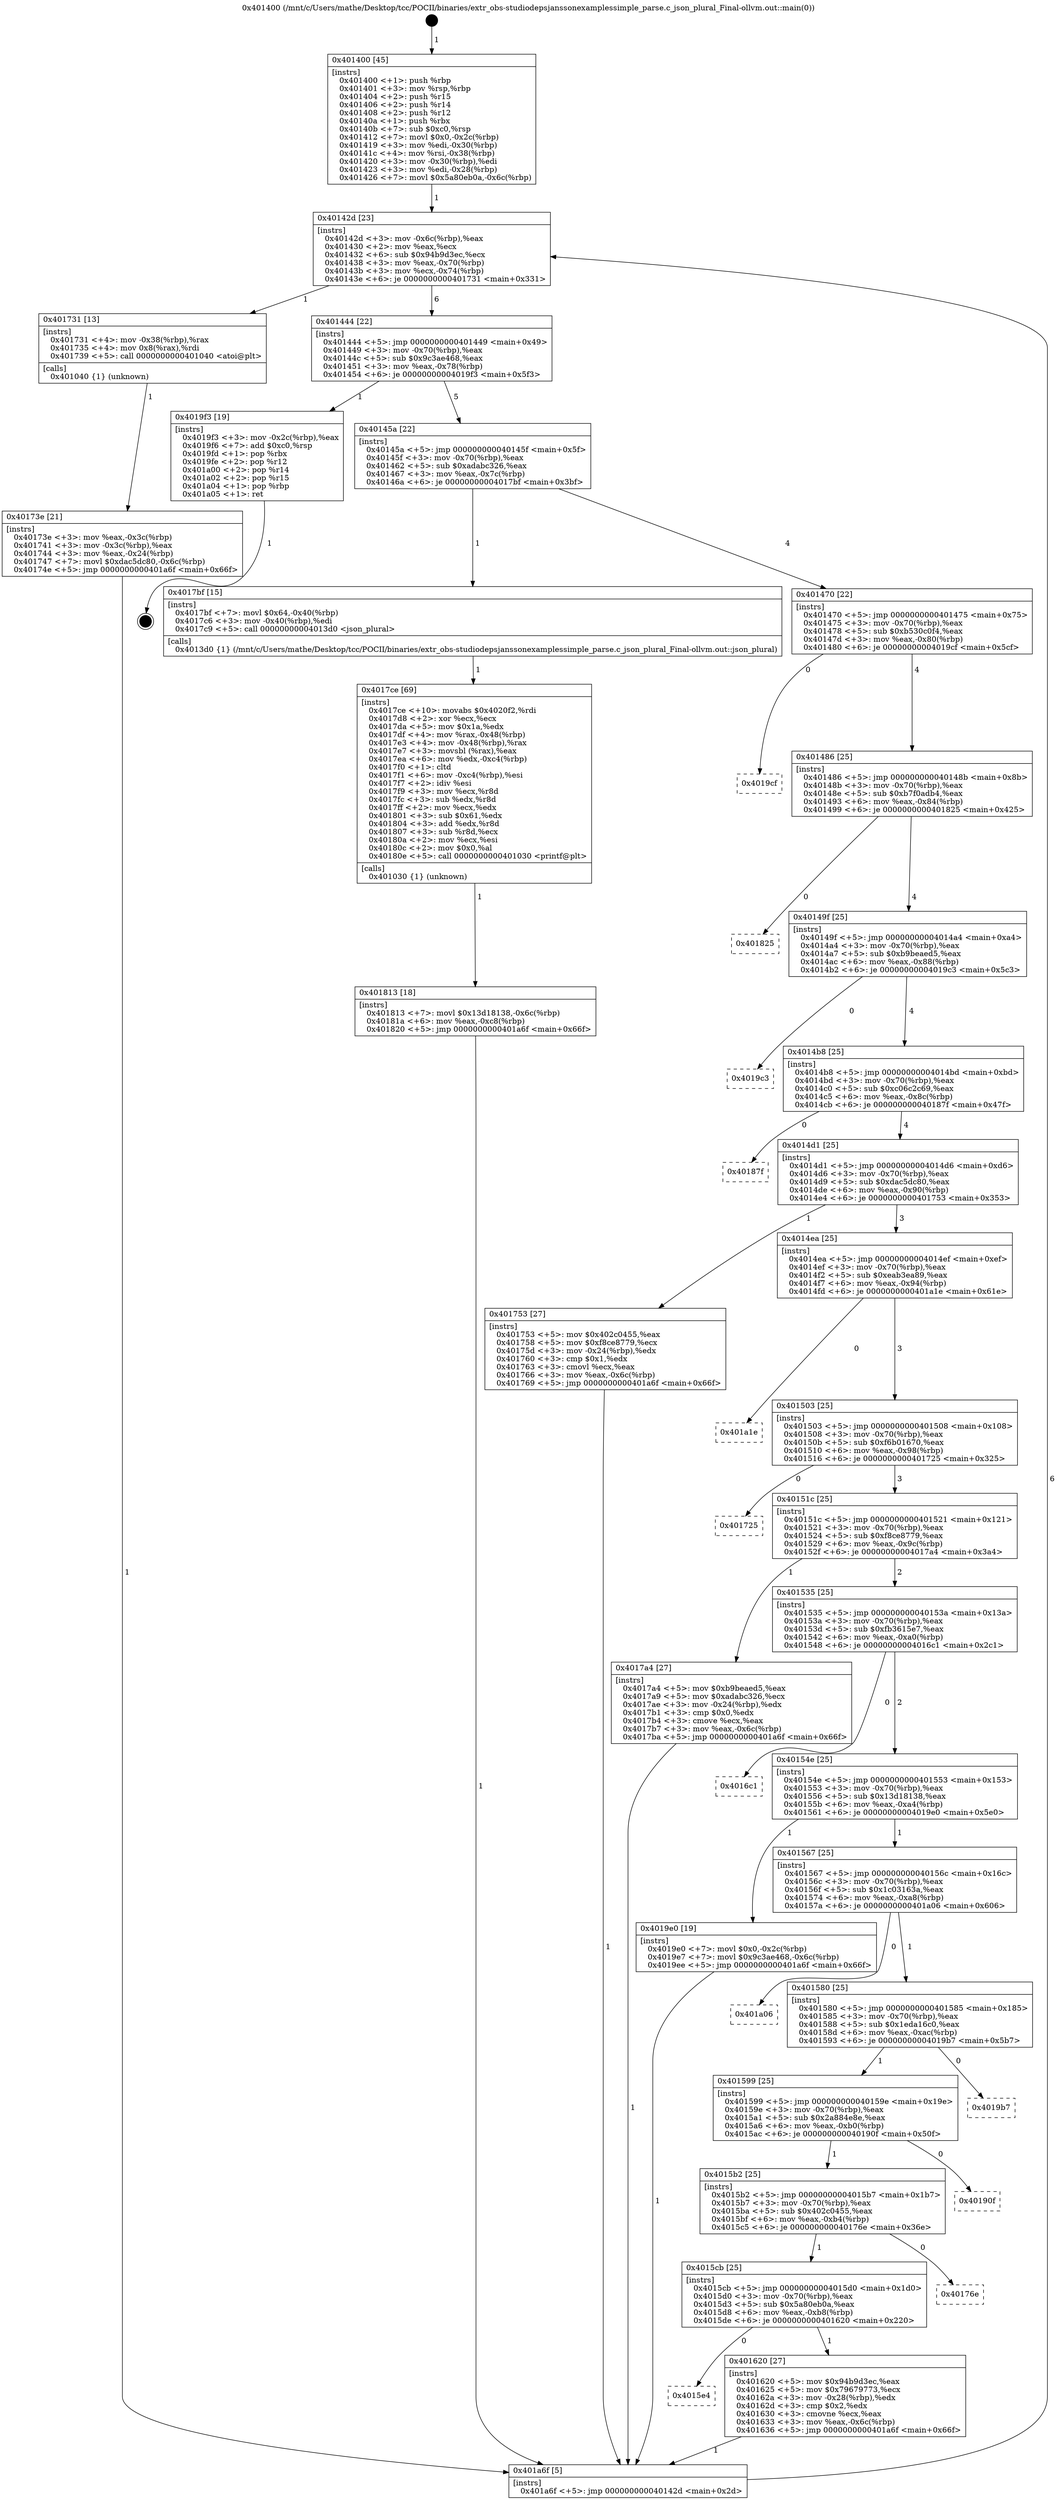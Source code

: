 digraph "0x401400" {
  label = "0x401400 (/mnt/c/Users/mathe/Desktop/tcc/POCII/binaries/extr_obs-studiodepsjanssonexamplessimple_parse.c_json_plural_Final-ollvm.out::main(0))"
  labelloc = "t"
  node[shape=record]

  Entry [label="",width=0.3,height=0.3,shape=circle,fillcolor=black,style=filled]
  "0x40142d" [label="{
     0x40142d [23]\l
     | [instrs]\l
     &nbsp;&nbsp;0x40142d \<+3\>: mov -0x6c(%rbp),%eax\l
     &nbsp;&nbsp;0x401430 \<+2\>: mov %eax,%ecx\l
     &nbsp;&nbsp;0x401432 \<+6\>: sub $0x94b9d3ec,%ecx\l
     &nbsp;&nbsp;0x401438 \<+3\>: mov %eax,-0x70(%rbp)\l
     &nbsp;&nbsp;0x40143b \<+3\>: mov %ecx,-0x74(%rbp)\l
     &nbsp;&nbsp;0x40143e \<+6\>: je 0000000000401731 \<main+0x331\>\l
  }"]
  "0x401731" [label="{
     0x401731 [13]\l
     | [instrs]\l
     &nbsp;&nbsp;0x401731 \<+4\>: mov -0x38(%rbp),%rax\l
     &nbsp;&nbsp;0x401735 \<+4\>: mov 0x8(%rax),%rdi\l
     &nbsp;&nbsp;0x401739 \<+5\>: call 0000000000401040 \<atoi@plt\>\l
     | [calls]\l
     &nbsp;&nbsp;0x401040 \{1\} (unknown)\l
  }"]
  "0x401444" [label="{
     0x401444 [22]\l
     | [instrs]\l
     &nbsp;&nbsp;0x401444 \<+5\>: jmp 0000000000401449 \<main+0x49\>\l
     &nbsp;&nbsp;0x401449 \<+3\>: mov -0x70(%rbp),%eax\l
     &nbsp;&nbsp;0x40144c \<+5\>: sub $0x9c3ae468,%eax\l
     &nbsp;&nbsp;0x401451 \<+3\>: mov %eax,-0x78(%rbp)\l
     &nbsp;&nbsp;0x401454 \<+6\>: je 00000000004019f3 \<main+0x5f3\>\l
  }"]
  Exit [label="",width=0.3,height=0.3,shape=circle,fillcolor=black,style=filled,peripheries=2]
  "0x4019f3" [label="{
     0x4019f3 [19]\l
     | [instrs]\l
     &nbsp;&nbsp;0x4019f3 \<+3\>: mov -0x2c(%rbp),%eax\l
     &nbsp;&nbsp;0x4019f6 \<+7\>: add $0xc0,%rsp\l
     &nbsp;&nbsp;0x4019fd \<+1\>: pop %rbx\l
     &nbsp;&nbsp;0x4019fe \<+2\>: pop %r12\l
     &nbsp;&nbsp;0x401a00 \<+2\>: pop %r14\l
     &nbsp;&nbsp;0x401a02 \<+2\>: pop %r15\l
     &nbsp;&nbsp;0x401a04 \<+1\>: pop %rbp\l
     &nbsp;&nbsp;0x401a05 \<+1\>: ret\l
  }"]
  "0x40145a" [label="{
     0x40145a [22]\l
     | [instrs]\l
     &nbsp;&nbsp;0x40145a \<+5\>: jmp 000000000040145f \<main+0x5f\>\l
     &nbsp;&nbsp;0x40145f \<+3\>: mov -0x70(%rbp),%eax\l
     &nbsp;&nbsp;0x401462 \<+5\>: sub $0xadabc326,%eax\l
     &nbsp;&nbsp;0x401467 \<+3\>: mov %eax,-0x7c(%rbp)\l
     &nbsp;&nbsp;0x40146a \<+6\>: je 00000000004017bf \<main+0x3bf\>\l
  }"]
  "0x401813" [label="{
     0x401813 [18]\l
     | [instrs]\l
     &nbsp;&nbsp;0x401813 \<+7\>: movl $0x13d18138,-0x6c(%rbp)\l
     &nbsp;&nbsp;0x40181a \<+6\>: mov %eax,-0xc8(%rbp)\l
     &nbsp;&nbsp;0x401820 \<+5\>: jmp 0000000000401a6f \<main+0x66f\>\l
  }"]
  "0x4017bf" [label="{
     0x4017bf [15]\l
     | [instrs]\l
     &nbsp;&nbsp;0x4017bf \<+7\>: movl $0x64,-0x40(%rbp)\l
     &nbsp;&nbsp;0x4017c6 \<+3\>: mov -0x40(%rbp),%edi\l
     &nbsp;&nbsp;0x4017c9 \<+5\>: call 00000000004013d0 \<json_plural\>\l
     | [calls]\l
     &nbsp;&nbsp;0x4013d0 \{1\} (/mnt/c/Users/mathe/Desktop/tcc/POCII/binaries/extr_obs-studiodepsjanssonexamplessimple_parse.c_json_plural_Final-ollvm.out::json_plural)\l
  }"]
  "0x401470" [label="{
     0x401470 [22]\l
     | [instrs]\l
     &nbsp;&nbsp;0x401470 \<+5\>: jmp 0000000000401475 \<main+0x75\>\l
     &nbsp;&nbsp;0x401475 \<+3\>: mov -0x70(%rbp),%eax\l
     &nbsp;&nbsp;0x401478 \<+5\>: sub $0xb530c0f4,%eax\l
     &nbsp;&nbsp;0x40147d \<+3\>: mov %eax,-0x80(%rbp)\l
     &nbsp;&nbsp;0x401480 \<+6\>: je 00000000004019cf \<main+0x5cf\>\l
  }"]
  "0x4017ce" [label="{
     0x4017ce [69]\l
     | [instrs]\l
     &nbsp;&nbsp;0x4017ce \<+10\>: movabs $0x4020f2,%rdi\l
     &nbsp;&nbsp;0x4017d8 \<+2\>: xor %ecx,%ecx\l
     &nbsp;&nbsp;0x4017da \<+5\>: mov $0x1a,%edx\l
     &nbsp;&nbsp;0x4017df \<+4\>: mov %rax,-0x48(%rbp)\l
     &nbsp;&nbsp;0x4017e3 \<+4\>: mov -0x48(%rbp),%rax\l
     &nbsp;&nbsp;0x4017e7 \<+3\>: movsbl (%rax),%eax\l
     &nbsp;&nbsp;0x4017ea \<+6\>: mov %edx,-0xc4(%rbp)\l
     &nbsp;&nbsp;0x4017f0 \<+1\>: cltd\l
     &nbsp;&nbsp;0x4017f1 \<+6\>: mov -0xc4(%rbp),%esi\l
     &nbsp;&nbsp;0x4017f7 \<+2\>: idiv %esi\l
     &nbsp;&nbsp;0x4017f9 \<+3\>: mov %ecx,%r8d\l
     &nbsp;&nbsp;0x4017fc \<+3\>: sub %edx,%r8d\l
     &nbsp;&nbsp;0x4017ff \<+2\>: mov %ecx,%edx\l
     &nbsp;&nbsp;0x401801 \<+3\>: sub $0x61,%edx\l
     &nbsp;&nbsp;0x401804 \<+3\>: add %edx,%r8d\l
     &nbsp;&nbsp;0x401807 \<+3\>: sub %r8d,%ecx\l
     &nbsp;&nbsp;0x40180a \<+2\>: mov %ecx,%esi\l
     &nbsp;&nbsp;0x40180c \<+2\>: mov $0x0,%al\l
     &nbsp;&nbsp;0x40180e \<+5\>: call 0000000000401030 \<printf@plt\>\l
     | [calls]\l
     &nbsp;&nbsp;0x401030 \{1\} (unknown)\l
  }"]
  "0x4019cf" [label="{
     0x4019cf\l
  }", style=dashed]
  "0x401486" [label="{
     0x401486 [25]\l
     | [instrs]\l
     &nbsp;&nbsp;0x401486 \<+5\>: jmp 000000000040148b \<main+0x8b\>\l
     &nbsp;&nbsp;0x40148b \<+3\>: mov -0x70(%rbp),%eax\l
     &nbsp;&nbsp;0x40148e \<+5\>: sub $0xb7f0adb4,%eax\l
     &nbsp;&nbsp;0x401493 \<+6\>: mov %eax,-0x84(%rbp)\l
     &nbsp;&nbsp;0x401499 \<+6\>: je 0000000000401825 \<main+0x425\>\l
  }"]
  "0x40173e" [label="{
     0x40173e [21]\l
     | [instrs]\l
     &nbsp;&nbsp;0x40173e \<+3\>: mov %eax,-0x3c(%rbp)\l
     &nbsp;&nbsp;0x401741 \<+3\>: mov -0x3c(%rbp),%eax\l
     &nbsp;&nbsp;0x401744 \<+3\>: mov %eax,-0x24(%rbp)\l
     &nbsp;&nbsp;0x401747 \<+7\>: movl $0xdac5dc80,-0x6c(%rbp)\l
     &nbsp;&nbsp;0x40174e \<+5\>: jmp 0000000000401a6f \<main+0x66f\>\l
  }"]
  "0x401825" [label="{
     0x401825\l
  }", style=dashed]
  "0x40149f" [label="{
     0x40149f [25]\l
     | [instrs]\l
     &nbsp;&nbsp;0x40149f \<+5\>: jmp 00000000004014a4 \<main+0xa4\>\l
     &nbsp;&nbsp;0x4014a4 \<+3\>: mov -0x70(%rbp),%eax\l
     &nbsp;&nbsp;0x4014a7 \<+5\>: sub $0xb9beaed5,%eax\l
     &nbsp;&nbsp;0x4014ac \<+6\>: mov %eax,-0x88(%rbp)\l
     &nbsp;&nbsp;0x4014b2 \<+6\>: je 00000000004019c3 \<main+0x5c3\>\l
  }"]
  "0x401400" [label="{
     0x401400 [45]\l
     | [instrs]\l
     &nbsp;&nbsp;0x401400 \<+1\>: push %rbp\l
     &nbsp;&nbsp;0x401401 \<+3\>: mov %rsp,%rbp\l
     &nbsp;&nbsp;0x401404 \<+2\>: push %r15\l
     &nbsp;&nbsp;0x401406 \<+2\>: push %r14\l
     &nbsp;&nbsp;0x401408 \<+2\>: push %r12\l
     &nbsp;&nbsp;0x40140a \<+1\>: push %rbx\l
     &nbsp;&nbsp;0x40140b \<+7\>: sub $0xc0,%rsp\l
     &nbsp;&nbsp;0x401412 \<+7\>: movl $0x0,-0x2c(%rbp)\l
     &nbsp;&nbsp;0x401419 \<+3\>: mov %edi,-0x30(%rbp)\l
     &nbsp;&nbsp;0x40141c \<+4\>: mov %rsi,-0x38(%rbp)\l
     &nbsp;&nbsp;0x401420 \<+3\>: mov -0x30(%rbp),%edi\l
     &nbsp;&nbsp;0x401423 \<+3\>: mov %edi,-0x28(%rbp)\l
     &nbsp;&nbsp;0x401426 \<+7\>: movl $0x5a80eb0a,-0x6c(%rbp)\l
  }"]
  "0x4019c3" [label="{
     0x4019c3\l
  }", style=dashed]
  "0x4014b8" [label="{
     0x4014b8 [25]\l
     | [instrs]\l
     &nbsp;&nbsp;0x4014b8 \<+5\>: jmp 00000000004014bd \<main+0xbd\>\l
     &nbsp;&nbsp;0x4014bd \<+3\>: mov -0x70(%rbp),%eax\l
     &nbsp;&nbsp;0x4014c0 \<+5\>: sub $0xc06c2c69,%eax\l
     &nbsp;&nbsp;0x4014c5 \<+6\>: mov %eax,-0x8c(%rbp)\l
     &nbsp;&nbsp;0x4014cb \<+6\>: je 000000000040187f \<main+0x47f\>\l
  }"]
  "0x401a6f" [label="{
     0x401a6f [5]\l
     | [instrs]\l
     &nbsp;&nbsp;0x401a6f \<+5\>: jmp 000000000040142d \<main+0x2d\>\l
  }"]
  "0x40187f" [label="{
     0x40187f\l
  }", style=dashed]
  "0x4014d1" [label="{
     0x4014d1 [25]\l
     | [instrs]\l
     &nbsp;&nbsp;0x4014d1 \<+5\>: jmp 00000000004014d6 \<main+0xd6\>\l
     &nbsp;&nbsp;0x4014d6 \<+3\>: mov -0x70(%rbp),%eax\l
     &nbsp;&nbsp;0x4014d9 \<+5\>: sub $0xdac5dc80,%eax\l
     &nbsp;&nbsp;0x4014de \<+6\>: mov %eax,-0x90(%rbp)\l
     &nbsp;&nbsp;0x4014e4 \<+6\>: je 0000000000401753 \<main+0x353\>\l
  }"]
  "0x4015e4" [label="{
     0x4015e4\l
  }", style=dashed]
  "0x401753" [label="{
     0x401753 [27]\l
     | [instrs]\l
     &nbsp;&nbsp;0x401753 \<+5\>: mov $0x402c0455,%eax\l
     &nbsp;&nbsp;0x401758 \<+5\>: mov $0xf8ce8779,%ecx\l
     &nbsp;&nbsp;0x40175d \<+3\>: mov -0x24(%rbp),%edx\l
     &nbsp;&nbsp;0x401760 \<+3\>: cmp $0x1,%edx\l
     &nbsp;&nbsp;0x401763 \<+3\>: cmovl %ecx,%eax\l
     &nbsp;&nbsp;0x401766 \<+3\>: mov %eax,-0x6c(%rbp)\l
     &nbsp;&nbsp;0x401769 \<+5\>: jmp 0000000000401a6f \<main+0x66f\>\l
  }"]
  "0x4014ea" [label="{
     0x4014ea [25]\l
     | [instrs]\l
     &nbsp;&nbsp;0x4014ea \<+5\>: jmp 00000000004014ef \<main+0xef\>\l
     &nbsp;&nbsp;0x4014ef \<+3\>: mov -0x70(%rbp),%eax\l
     &nbsp;&nbsp;0x4014f2 \<+5\>: sub $0xeab3ea89,%eax\l
     &nbsp;&nbsp;0x4014f7 \<+6\>: mov %eax,-0x94(%rbp)\l
     &nbsp;&nbsp;0x4014fd \<+6\>: je 0000000000401a1e \<main+0x61e\>\l
  }"]
  "0x401620" [label="{
     0x401620 [27]\l
     | [instrs]\l
     &nbsp;&nbsp;0x401620 \<+5\>: mov $0x94b9d3ec,%eax\l
     &nbsp;&nbsp;0x401625 \<+5\>: mov $0x79679773,%ecx\l
     &nbsp;&nbsp;0x40162a \<+3\>: mov -0x28(%rbp),%edx\l
     &nbsp;&nbsp;0x40162d \<+3\>: cmp $0x2,%edx\l
     &nbsp;&nbsp;0x401630 \<+3\>: cmovne %ecx,%eax\l
     &nbsp;&nbsp;0x401633 \<+3\>: mov %eax,-0x6c(%rbp)\l
     &nbsp;&nbsp;0x401636 \<+5\>: jmp 0000000000401a6f \<main+0x66f\>\l
  }"]
  "0x401a1e" [label="{
     0x401a1e\l
  }", style=dashed]
  "0x401503" [label="{
     0x401503 [25]\l
     | [instrs]\l
     &nbsp;&nbsp;0x401503 \<+5\>: jmp 0000000000401508 \<main+0x108\>\l
     &nbsp;&nbsp;0x401508 \<+3\>: mov -0x70(%rbp),%eax\l
     &nbsp;&nbsp;0x40150b \<+5\>: sub $0xf6b01670,%eax\l
     &nbsp;&nbsp;0x401510 \<+6\>: mov %eax,-0x98(%rbp)\l
     &nbsp;&nbsp;0x401516 \<+6\>: je 0000000000401725 \<main+0x325\>\l
  }"]
  "0x4015cb" [label="{
     0x4015cb [25]\l
     | [instrs]\l
     &nbsp;&nbsp;0x4015cb \<+5\>: jmp 00000000004015d0 \<main+0x1d0\>\l
     &nbsp;&nbsp;0x4015d0 \<+3\>: mov -0x70(%rbp),%eax\l
     &nbsp;&nbsp;0x4015d3 \<+5\>: sub $0x5a80eb0a,%eax\l
     &nbsp;&nbsp;0x4015d8 \<+6\>: mov %eax,-0xb8(%rbp)\l
     &nbsp;&nbsp;0x4015de \<+6\>: je 0000000000401620 \<main+0x220\>\l
  }"]
  "0x401725" [label="{
     0x401725\l
  }", style=dashed]
  "0x40151c" [label="{
     0x40151c [25]\l
     | [instrs]\l
     &nbsp;&nbsp;0x40151c \<+5\>: jmp 0000000000401521 \<main+0x121\>\l
     &nbsp;&nbsp;0x401521 \<+3\>: mov -0x70(%rbp),%eax\l
     &nbsp;&nbsp;0x401524 \<+5\>: sub $0xf8ce8779,%eax\l
     &nbsp;&nbsp;0x401529 \<+6\>: mov %eax,-0x9c(%rbp)\l
     &nbsp;&nbsp;0x40152f \<+6\>: je 00000000004017a4 \<main+0x3a4\>\l
  }"]
  "0x40176e" [label="{
     0x40176e\l
  }", style=dashed]
  "0x4017a4" [label="{
     0x4017a4 [27]\l
     | [instrs]\l
     &nbsp;&nbsp;0x4017a4 \<+5\>: mov $0xb9beaed5,%eax\l
     &nbsp;&nbsp;0x4017a9 \<+5\>: mov $0xadabc326,%ecx\l
     &nbsp;&nbsp;0x4017ae \<+3\>: mov -0x24(%rbp),%edx\l
     &nbsp;&nbsp;0x4017b1 \<+3\>: cmp $0x0,%edx\l
     &nbsp;&nbsp;0x4017b4 \<+3\>: cmove %ecx,%eax\l
     &nbsp;&nbsp;0x4017b7 \<+3\>: mov %eax,-0x6c(%rbp)\l
     &nbsp;&nbsp;0x4017ba \<+5\>: jmp 0000000000401a6f \<main+0x66f\>\l
  }"]
  "0x401535" [label="{
     0x401535 [25]\l
     | [instrs]\l
     &nbsp;&nbsp;0x401535 \<+5\>: jmp 000000000040153a \<main+0x13a\>\l
     &nbsp;&nbsp;0x40153a \<+3\>: mov -0x70(%rbp),%eax\l
     &nbsp;&nbsp;0x40153d \<+5\>: sub $0xfb3615e7,%eax\l
     &nbsp;&nbsp;0x401542 \<+6\>: mov %eax,-0xa0(%rbp)\l
     &nbsp;&nbsp;0x401548 \<+6\>: je 00000000004016c1 \<main+0x2c1\>\l
  }"]
  "0x4015b2" [label="{
     0x4015b2 [25]\l
     | [instrs]\l
     &nbsp;&nbsp;0x4015b2 \<+5\>: jmp 00000000004015b7 \<main+0x1b7\>\l
     &nbsp;&nbsp;0x4015b7 \<+3\>: mov -0x70(%rbp),%eax\l
     &nbsp;&nbsp;0x4015ba \<+5\>: sub $0x402c0455,%eax\l
     &nbsp;&nbsp;0x4015bf \<+6\>: mov %eax,-0xb4(%rbp)\l
     &nbsp;&nbsp;0x4015c5 \<+6\>: je 000000000040176e \<main+0x36e\>\l
  }"]
  "0x4016c1" [label="{
     0x4016c1\l
  }", style=dashed]
  "0x40154e" [label="{
     0x40154e [25]\l
     | [instrs]\l
     &nbsp;&nbsp;0x40154e \<+5\>: jmp 0000000000401553 \<main+0x153\>\l
     &nbsp;&nbsp;0x401553 \<+3\>: mov -0x70(%rbp),%eax\l
     &nbsp;&nbsp;0x401556 \<+5\>: sub $0x13d18138,%eax\l
     &nbsp;&nbsp;0x40155b \<+6\>: mov %eax,-0xa4(%rbp)\l
     &nbsp;&nbsp;0x401561 \<+6\>: je 00000000004019e0 \<main+0x5e0\>\l
  }"]
  "0x40190f" [label="{
     0x40190f\l
  }", style=dashed]
  "0x4019e0" [label="{
     0x4019e0 [19]\l
     | [instrs]\l
     &nbsp;&nbsp;0x4019e0 \<+7\>: movl $0x0,-0x2c(%rbp)\l
     &nbsp;&nbsp;0x4019e7 \<+7\>: movl $0x9c3ae468,-0x6c(%rbp)\l
     &nbsp;&nbsp;0x4019ee \<+5\>: jmp 0000000000401a6f \<main+0x66f\>\l
  }"]
  "0x401567" [label="{
     0x401567 [25]\l
     | [instrs]\l
     &nbsp;&nbsp;0x401567 \<+5\>: jmp 000000000040156c \<main+0x16c\>\l
     &nbsp;&nbsp;0x40156c \<+3\>: mov -0x70(%rbp),%eax\l
     &nbsp;&nbsp;0x40156f \<+5\>: sub $0x1c03163a,%eax\l
     &nbsp;&nbsp;0x401574 \<+6\>: mov %eax,-0xa8(%rbp)\l
     &nbsp;&nbsp;0x40157a \<+6\>: je 0000000000401a06 \<main+0x606\>\l
  }"]
  "0x401599" [label="{
     0x401599 [25]\l
     | [instrs]\l
     &nbsp;&nbsp;0x401599 \<+5\>: jmp 000000000040159e \<main+0x19e\>\l
     &nbsp;&nbsp;0x40159e \<+3\>: mov -0x70(%rbp),%eax\l
     &nbsp;&nbsp;0x4015a1 \<+5\>: sub $0x2a884e8e,%eax\l
     &nbsp;&nbsp;0x4015a6 \<+6\>: mov %eax,-0xb0(%rbp)\l
     &nbsp;&nbsp;0x4015ac \<+6\>: je 000000000040190f \<main+0x50f\>\l
  }"]
  "0x401a06" [label="{
     0x401a06\l
  }", style=dashed]
  "0x401580" [label="{
     0x401580 [25]\l
     | [instrs]\l
     &nbsp;&nbsp;0x401580 \<+5\>: jmp 0000000000401585 \<main+0x185\>\l
     &nbsp;&nbsp;0x401585 \<+3\>: mov -0x70(%rbp),%eax\l
     &nbsp;&nbsp;0x401588 \<+5\>: sub $0x1eda16c0,%eax\l
     &nbsp;&nbsp;0x40158d \<+6\>: mov %eax,-0xac(%rbp)\l
     &nbsp;&nbsp;0x401593 \<+6\>: je 00000000004019b7 \<main+0x5b7\>\l
  }"]
  "0x4019b7" [label="{
     0x4019b7\l
  }", style=dashed]
  Entry -> "0x401400" [label=" 1"]
  "0x40142d" -> "0x401731" [label=" 1"]
  "0x40142d" -> "0x401444" [label=" 6"]
  "0x4019f3" -> Exit [label=" 1"]
  "0x401444" -> "0x4019f3" [label=" 1"]
  "0x401444" -> "0x40145a" [label=" 5"]
  "0x4019e0" -> "0x401a6f" [label=" 1"]
  "0x40145a" -> "0x4017bf" [label=" 1"]
  "0x40145a" -> "0x401470" [label=" 4"]
  "0x401813" -> "0x401a6f" [label=" 1"]
  "0x401470" -> "0x4019cf" [label=" 0"]
  "0x401470" -> "0x401486" [label=" 4"]
  "0x4017ce" -> "0x401813" [label=" 1"]
  "0x401486" -> "0x401825" [label=" 0"]
  "0x401486" -> "0x40149f" [label=" 4"]
  "0x4017bf" -> "0x4017ce" [label=" 1"]
  "0x40149f" -> "0x4019c3" [label=" 0"]
  "0x40149f" -> "0x4014b8" [label=" 4"]
  "0x4017a4" -> "0x401a6f" [label=" 1"]
  "0x4014b8" -> "0x40187f" [label=" 0"]
  "0x4014b8" -> "0x4014d1" [label=" 4"]
  "0x401753" -> "0x401a6f" [label=" 1"]
  "0x4014d1" -> "0x401753" [label=" 1"]
  "0x4014d1" -> "0x4014ea" [label=" 3"]
  "0x40173e" -> "0x401a6f" [label=" 1"]
  "0x4014ea" -> "0x401a1e" [label=" 0"]
  "0x4014ea" -> "0x401503" [label=" 3"]
  "0x401731" -> "0x40173e" [label=" 1"]
  "0x401503" -> "0x401725" [label=" 0"]
  "0x401503" -> "0x40151c" [label=" 3"]
  "0x401400" -> "0x40142d" [label=" 1"]
  "0x40151c" -> "0x4017a4" [label=" 1"]
  "0x40151c" -> "0x401535" [label=" 2"]
  "0x401620" -> "0x401a6f" [label=" 1"]
  "0x401535" -> "0x4016c1" [label=" 0"]
  "0x401535" -> "0x40154e" [label=" 2"]
  "0x4015cb" -> "0x401620" [label=" 1"]
  "0x40154e" -> "0x4019e0" [label=" 1"]
  "0x40154e" -> "0x401567" [label=" 1"]
  "0x401a6f" -> "0x40142d" [label=" 6"]
  "0x401567" -> "0x401a06" [label=" 0"]
  "0x401567" -> "0x401580" [label=" 1"]
  "0x4015b2" -> "0x40176e" [label=" 0"]
  "0x401580" -> "0x4019b7" [label=" 0"]
  "0x401580" -> "0x401599" [label=" 1"]
  "0x4015b2" -> "0x4015cb" [label=" 1"]
  "0x401599" -> "0x40190f" [label=" 0"]
  "0x401599" -> "0x4015b2" [label=" 1"]
  "0x4015cb" -> "0x4015e4" [label=" 0"]
}
